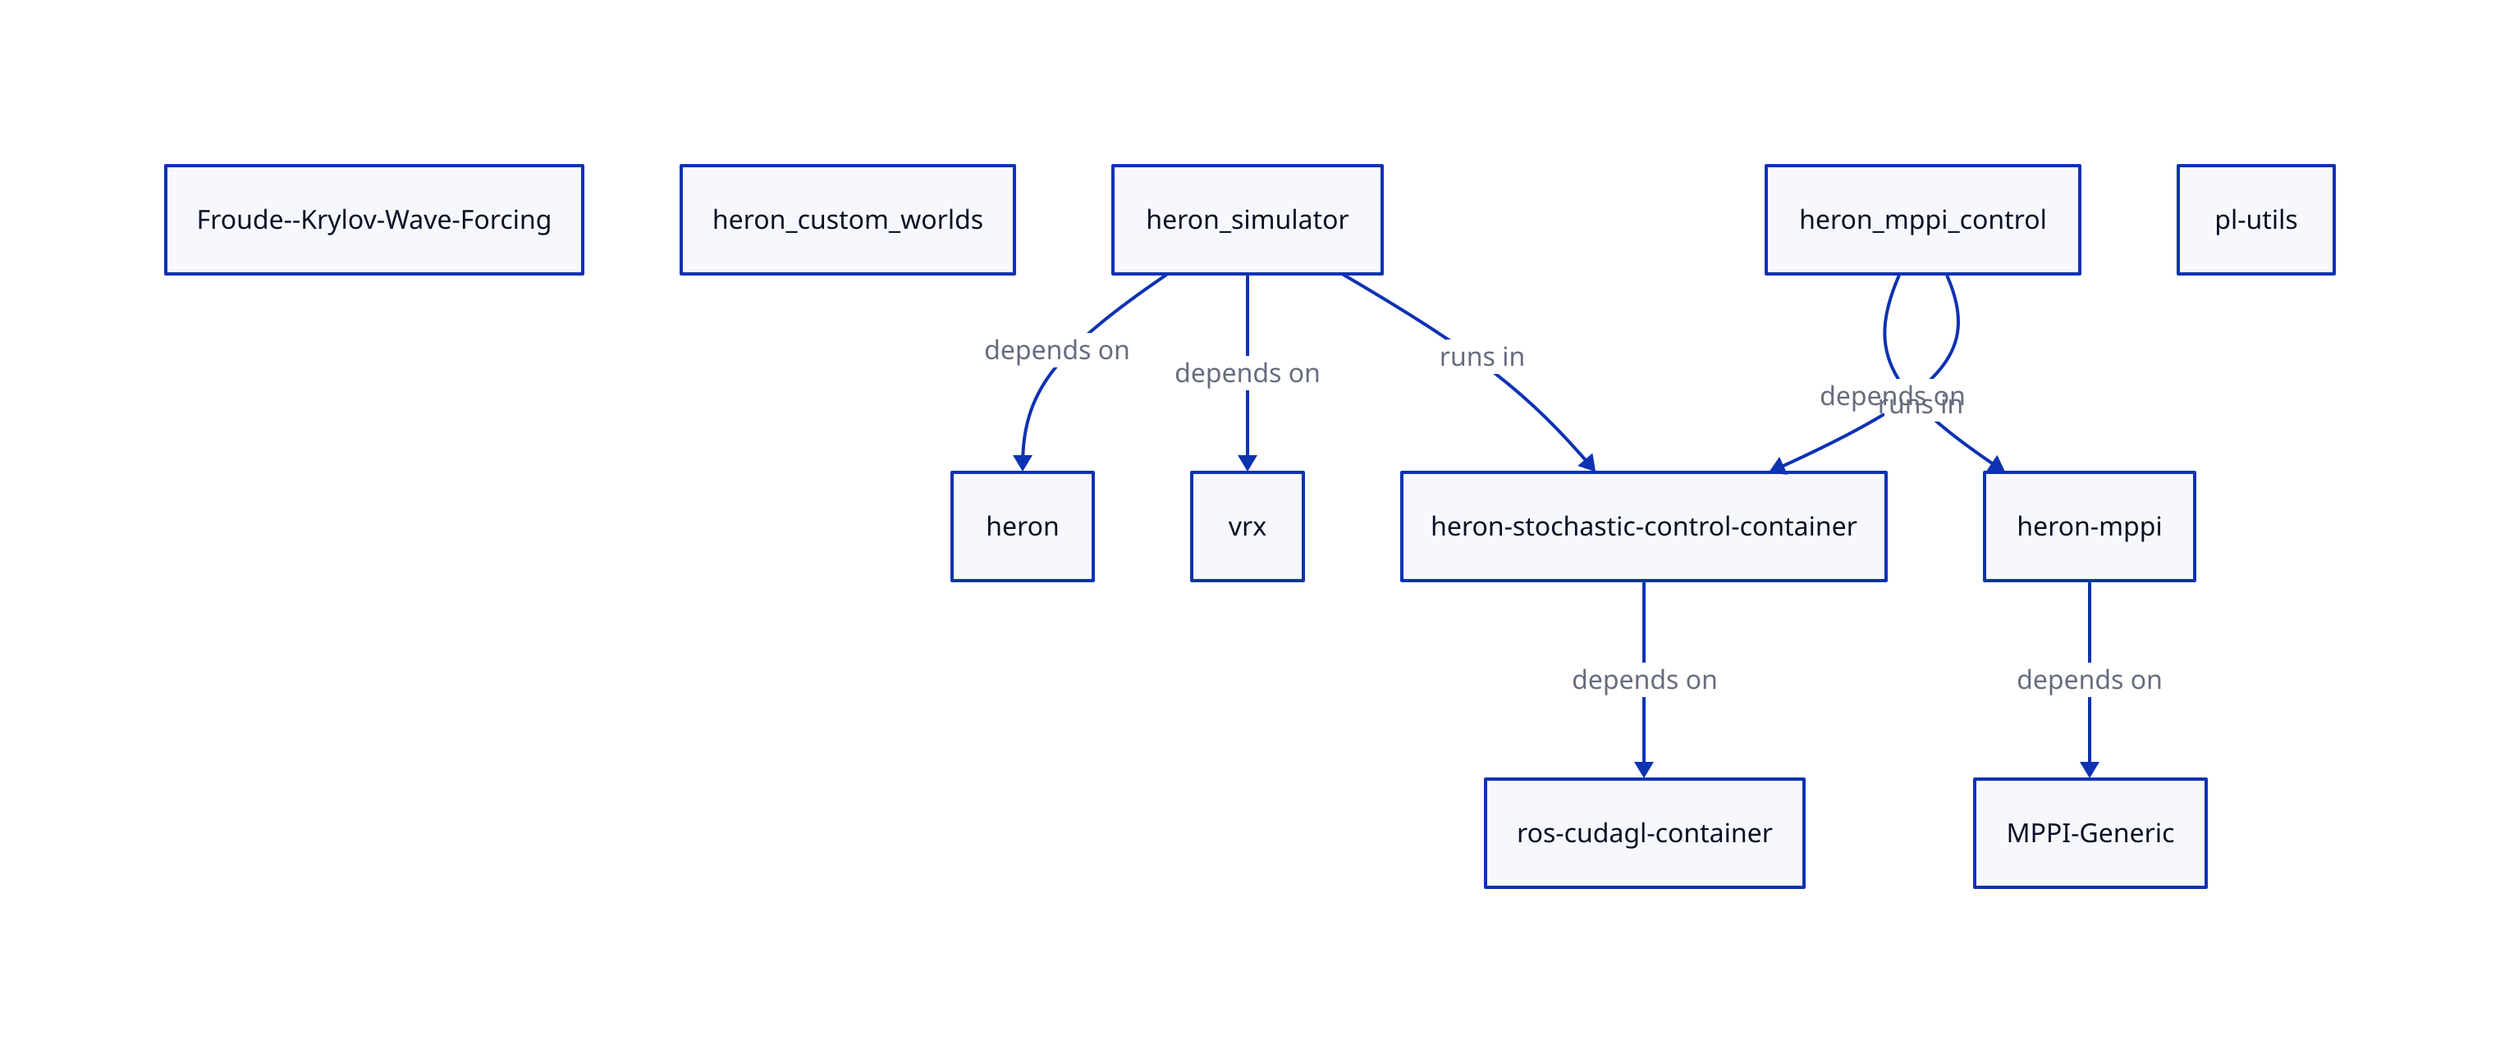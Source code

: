 # Repos
Froude\--Krylov-Wave-Forcing

heron

heron-mppi

heron-stochastic-control-container

heron_custom_worlds

heron_mppi_control

heron_simulator

MPPI-Generic

pl-utils

ros-cudagl-container

vrx

# Containers
heron-stochastic-control-container -> ros-cudagl-container: depends on
heron_simulator -> heron-stochastic-control-container: runs in
heron_mppi_control -> heron-stochastic-control-container: runs in

# Heron/VRX
heron_simulator -> vrx: depends on
heron_simulator -> heron: depends on

# MPPI Code
heron-mppi -> MPPI-Generic: depends on
heron_mppi_control -> heron-mppi: depends on
